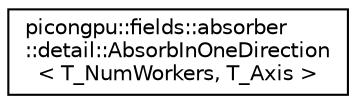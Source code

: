 digraph "Graphical Class Hierarchy"
{
 // LATEX_PDF_SIZE
  edge [fontname="Helvetica",fontsize="10",labelfontname="Helvetica",labelfontsize="10"];
  node [fontname="Helvetica",fontsize="10",shape=record];
  rankdir="LR";
  Node0 [label="picongpu::fields::absorber\l::detail::AbsorbInOneDirection\l\< T_NumWorkers, T_Axis \>",height=0.2,width=0.4,color="black", fillcolor="white", style="filled",URL="$structpicongpu_1_1fields_1_1absorber_1_1detail_1_1_absorb_in_one_direction.html",tooltip="damp each field component at exchange the border"];
}
